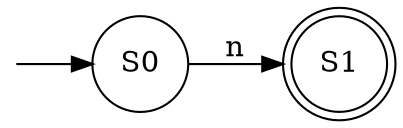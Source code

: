 digraph finite_state_machine {
    rankdir=LR;
    size="8,5"
    node [shape = point, color=white, fontcolor=white]; start;
    node [shape = doublecircle, color=black, fontcolor=black]; S1;
    node [shape = circle];
    start -> S0;
    S0 -> S1 [ label = "n" ];
}
